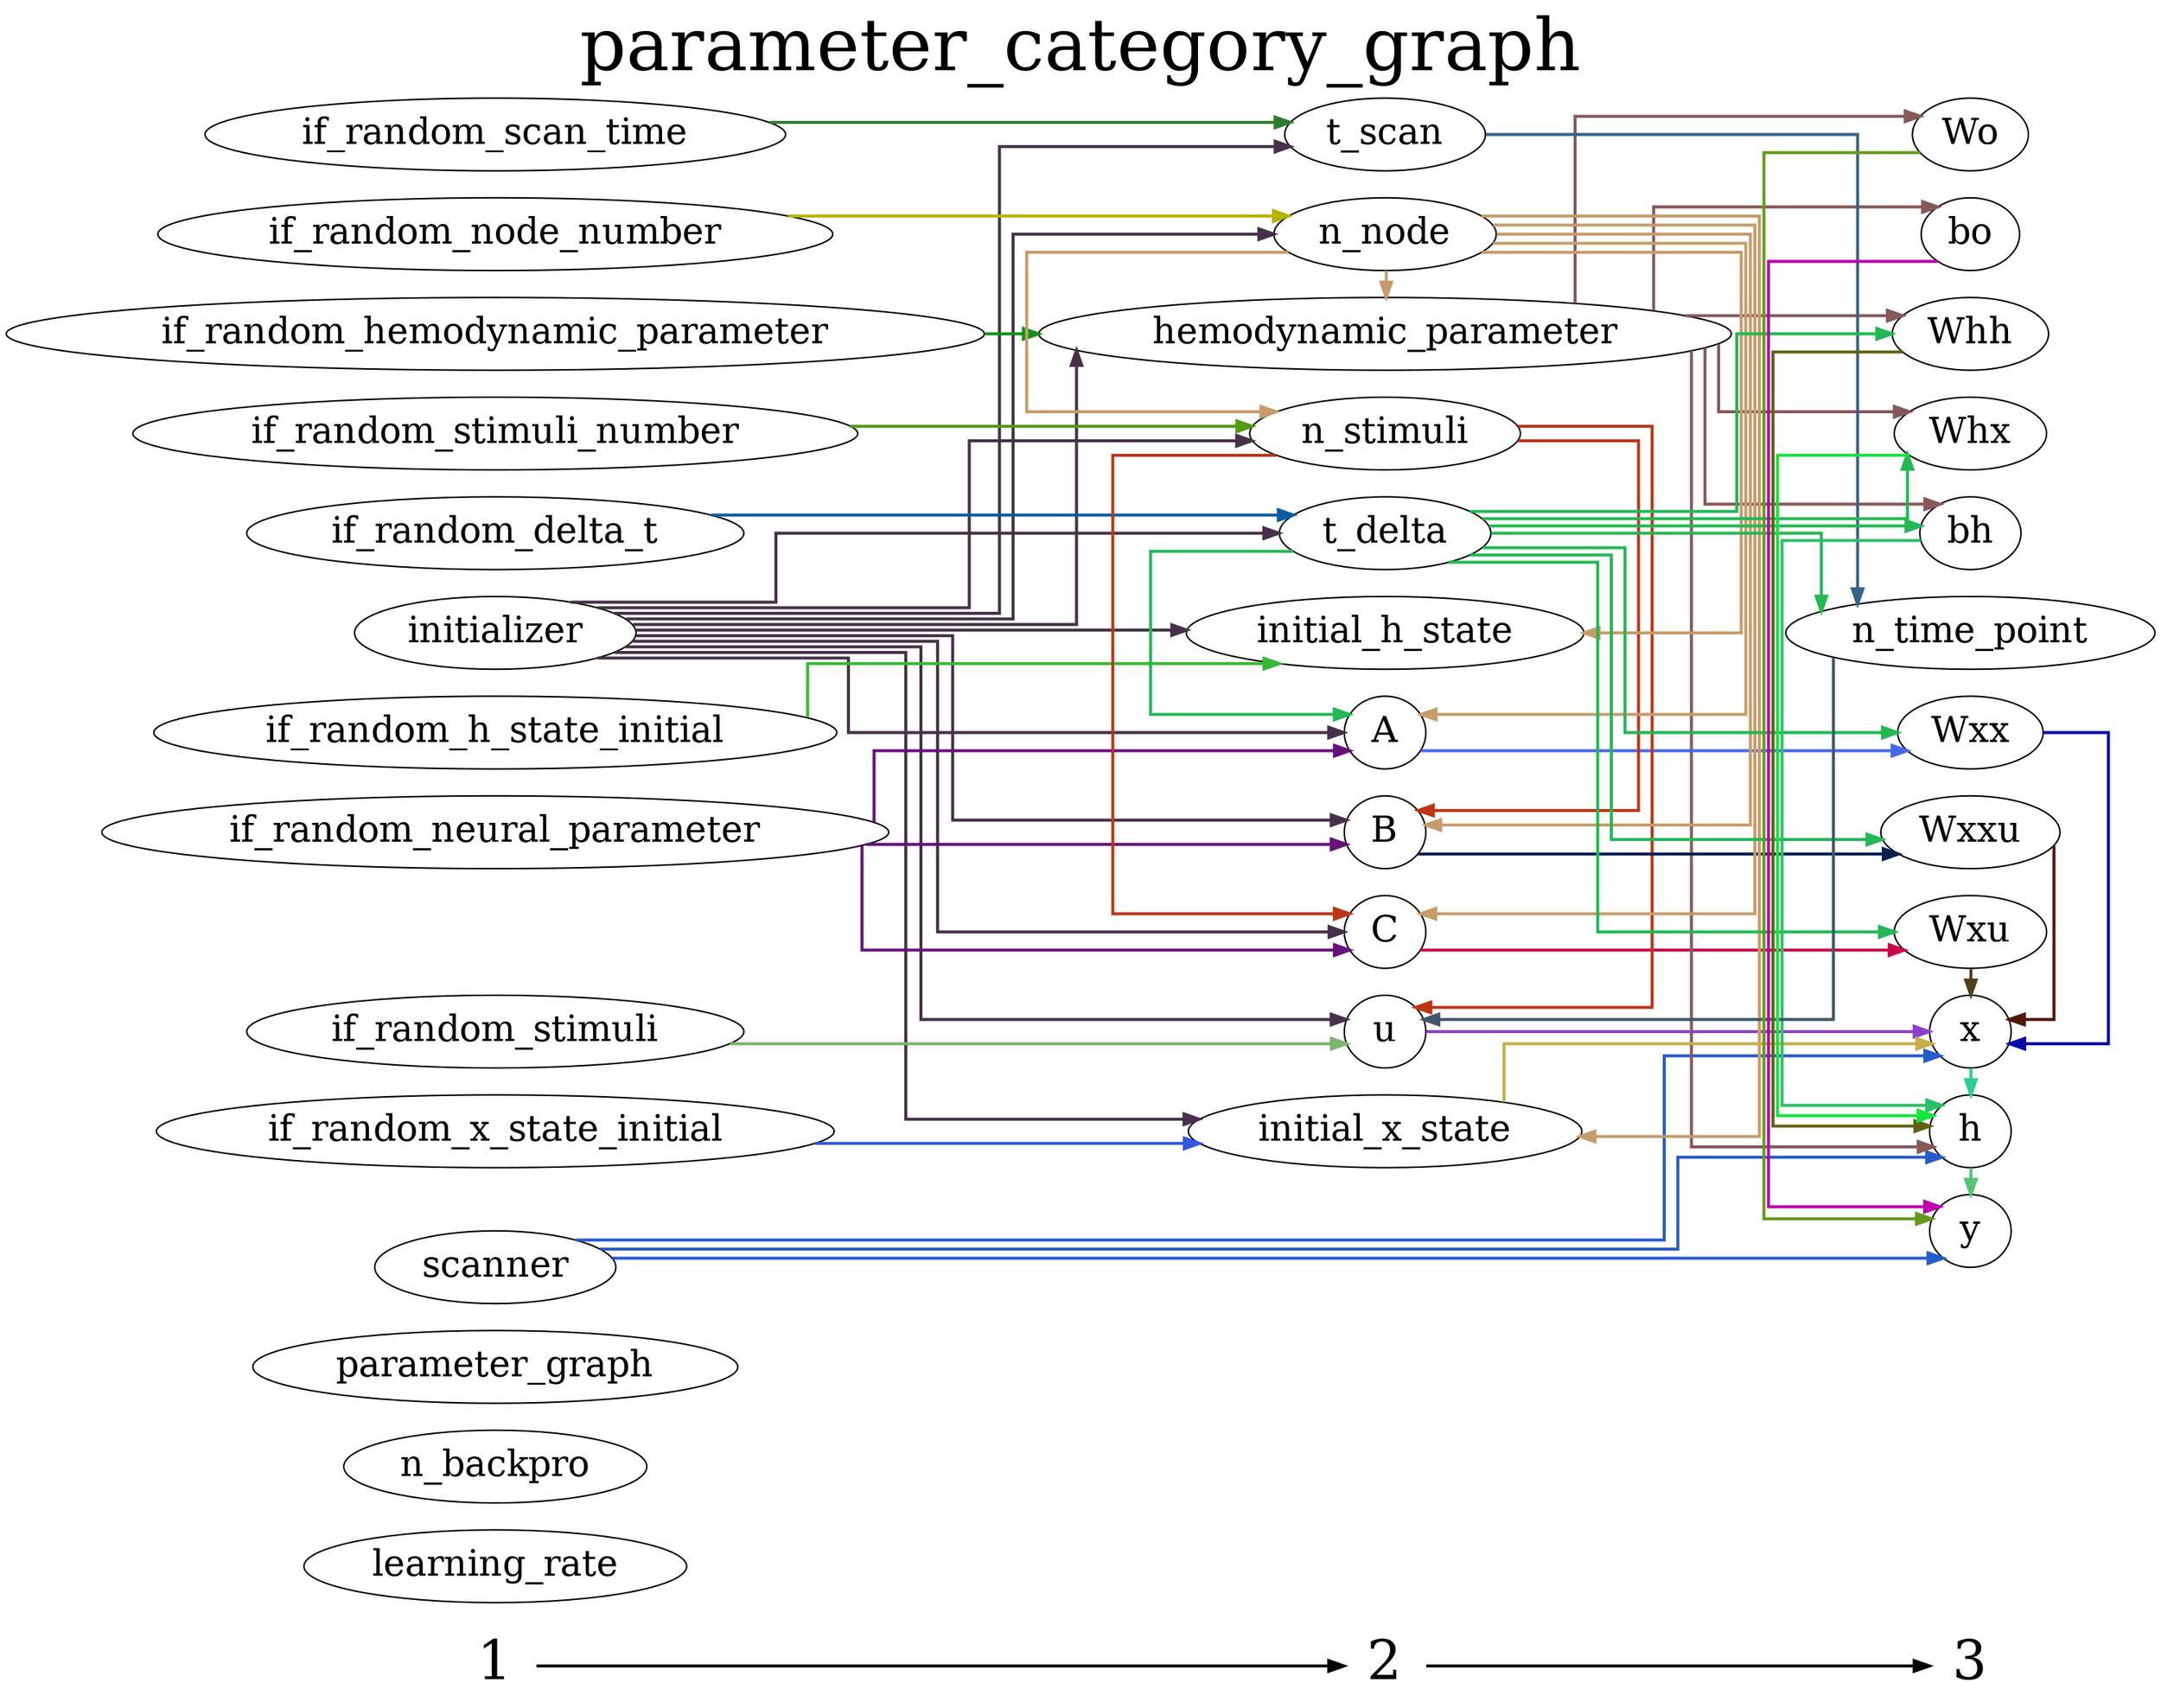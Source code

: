 digraph G {
          splines=ortho;
          fontsize = 48;
          rankdir = "LR";
          node[fontsize=24];
          edge[penwidth=2];
          {
          node [shape=plaintext fontsize=36];
          1 -> 
          2 -> 
          3
          }
          {rank = same;
          1;
          learning_rate;
          n_backpro;
          parameter_graph;
          initializer;
          if_random_stimuli_number;
          if_random_delta_t;
          if_random_scan_time;
          if_random_stimuli;
          if_random_h_state_initial;
          if_random_hemodynamic_parameter;
          if_random_neural_parameter;
          scanner;
          if_random_node_number;
          if_random_x_state_initial;
          }
          {rank = same;
          2;
          C;
          hemodynamic_parameter;
          t_scan;
          initial_h_state;
          A;
          n_stimuli;
          B;
          u;
          n_node;
          initial_x_state;
          t_delta;
          }
          {rank = same;
          3;
          bh;
          y;
          n_time_point;
          Wxx;
          x;
          Wo;
          Whh;
          Wxu;
          h;
          Wxxu;
          bo;
          Whx;
          }
          bh -> h [color="#2BC067"];
          if_random_h_state_initial -> initial_h_state [color="#37B833"];
          parameter_graph ;
          C -> Wxu [color="#CA0448"];
          n_backpro ;
          if_random_x_state_initial -> initial_x_state [color="#3258E1"];
          hemodynamic_parameter -> bh [color="#875858"];
          hemodynamic_parameter -> Whh [color="#875858"];
          hemodynamic_parameter -> Wo [color="#875858"];
          hemodynamic_parameter -> h [color="#875858"];
          hemodynamic_parameter -> bo [color="#875858"];
          hemodynamic_parameter -> Whx [color="#875858"];
          n_time_point -> u [color="#405769"];
          initializer -> n_stimuli [color="#47304A"];
          initializer -> B [color="#47304A"];
          initializer -> t_scan [color="#47304A"];
          initializer -> t_delta [color="#47304A"];
          initializer -> initial_x_state [color="#47304A"];
          initializer -> C [color="#47304A"];
          initializer -> hemodynamic_parameter [color="#47304A"];
          initializer -> initial_h_state [color="#47304A"];
          initializer -> A [color="#47304A"];
          initializer -> u [color="#47304A"];
          initializer -> n_node [color="#47304A"];
          y ;
          if_random_stimuli_number -> n_stimuli [color="#509C12"];
          learning_rate ;
          if_random_delta_t -> t_delta [color="#095CA3"];
          u -> x [color="#8E40C9"];
          if_random_stimuli -> u [color="#7CB66C"];
          t_scan -> n_time_point [color="#376389"];
          Wxx -> x [color="#0807A7"];
          x -> h [color="#2CCE91"];
          initial_x_state -> x [color="#C8AE4B"];
          Wo -> y [color="#64991B"];
          if_random_hemodynamic_parameter -> hemodynamic_parameter [color="#0E9219"];
          if_random_neural_parameter -> B [color="#68117A"];
          if_random_neural_parameter -> C [color="#68117A"];
          if_random_neural_parameter -> A [color="#68117A"];
          initial_h_state ;
          Whh -> h [color="#636113"];
          n_stimuli -> B [color="#BC3616"];
          n_stimuli -> C [color="#BC3616"];
          n_stimuli -> u [color="#BC3616"];
          B -> Wxxu [color="#06214E"];
          scanner -> y [color="#255BCB"];
          scanner -> x [color="#255BCB"];
          scanner -> h [color="#255BCB"];
          if_random_scan_time -> t_scan [color="#2C7C2C"];
          if_random_node_number -> n_node [color="#B6B302"];
          Wxu -> x [color="#51401A"];
          h -> y [color="#56C572"];
          t_delta -> bh [color="#22B853"];
          t_delta -> Whh [color="#22B853"];
          t_delta -> Wxu [color="#22B853"];
          t_delta -> n_time_point [color="#22B853"];
          t_delta -> Wxx [color="#22B853"];
          t_delta -> A [color="#22B853"];
          t_delta -> Wxxu [color="#22B853"];
          t_delta -> Whx [color="#22B853"];
          Wxxu -> x [color="#50160A"];
          bo -> y [color="#BB03AE"];
          A -> Wxx [color="#4669EC"];
          Whx -> h [color="#12E73A"];
          n_node -> n_stimuli [color="#C69C6A"];
          n_node -> B [color="#C69C6A"];
          n_node -> initial_x_state [color="#C69C6A"];
          n_node -> C [color="#C69C6A"];
          n_node -> hemodynamic_parameter [color="#C69C6A"];
          n_node -> initial_h_state [color="#C69C6A"];
          n_node -> A [color="#C69C6A"];
          labelloc = "t";
          label = "parameter_category_graph";
}